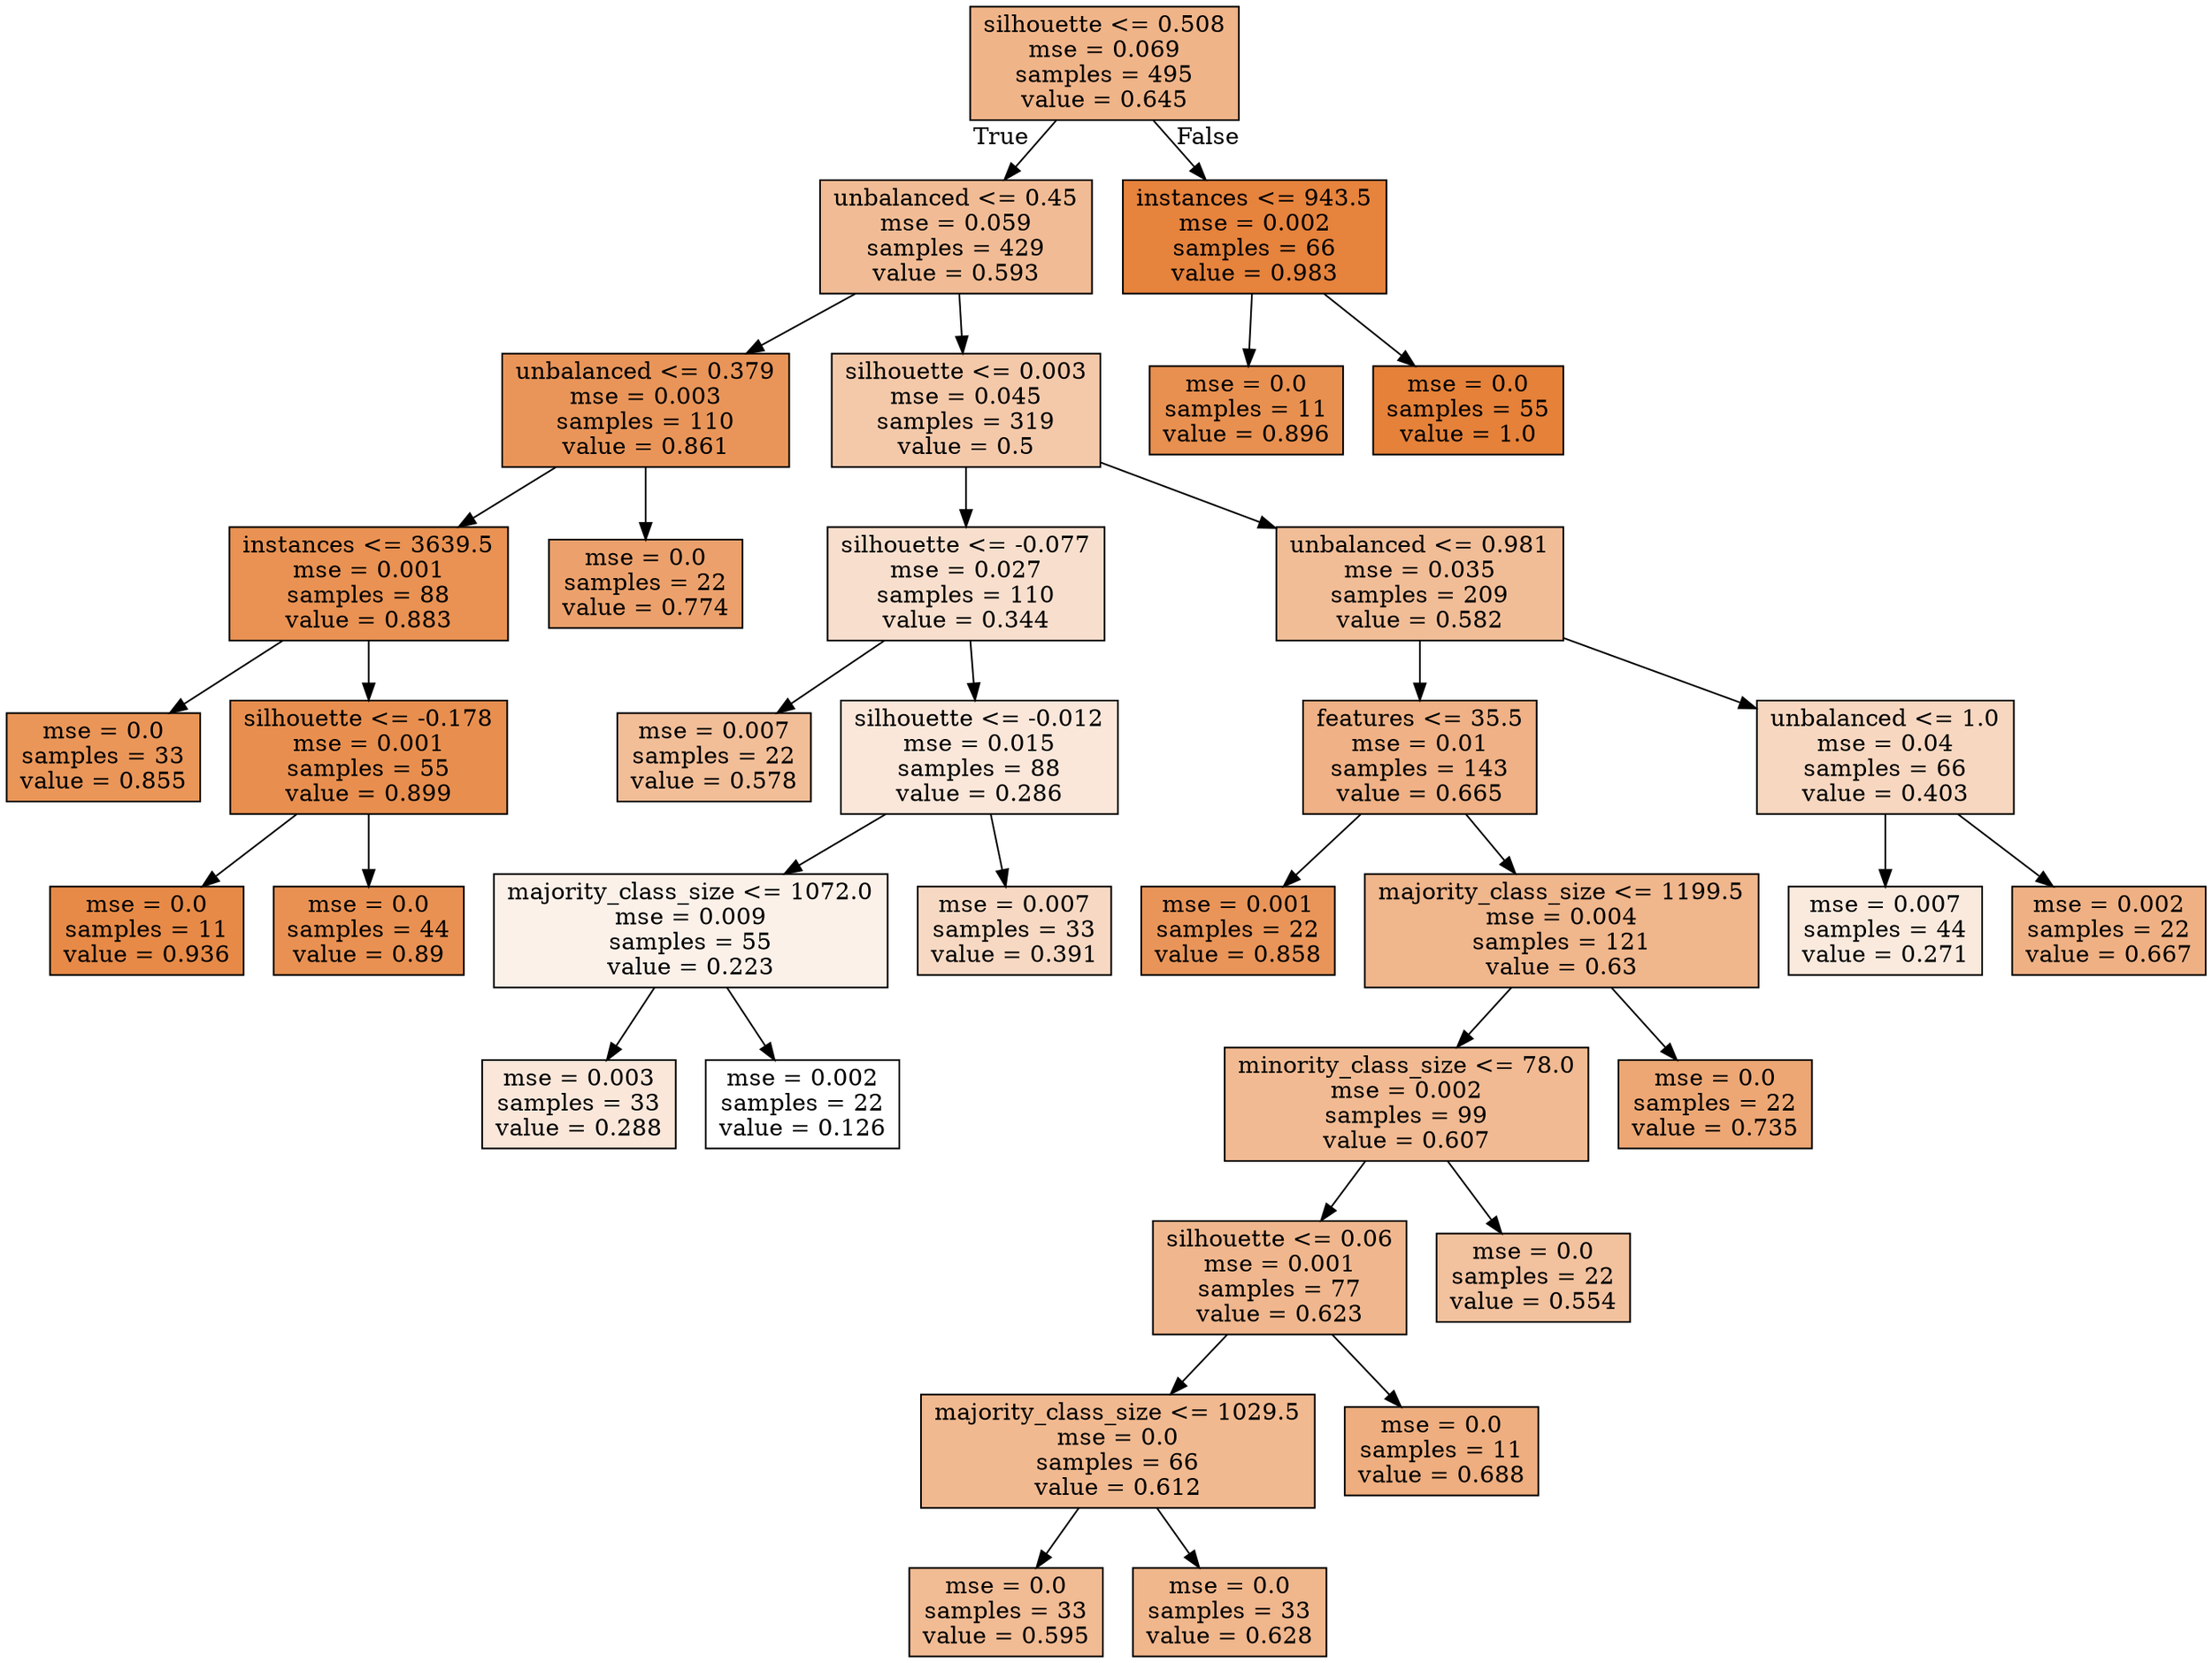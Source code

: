 digraph Tree {
node [shape=box, style="filled", color="black"] ;
0 [label="silhouette <= 0.508\nmse = 0.069\nsamples = 495\nvalue = 0.645", fillcolor="#e5813997"] ;
1 [label="unbalanced <= 0.45\nmse = 0.059\nsamples = 429\nvalue = 0.593", fillcolor="#e5813988"] ;
0 -> 1 [labeldistance=2.5, labelangle=45, headlabel="True"] ;
2 [label="unbalanced <= 0.379\nmse = 0.003\nsamples = 110\nvalue = 0.861", fillcolor="#e58139d6"] ;
1 -> 2 ;
3 [label="instances <= 3639.5\nmse = 0.001\nsamples = 88\nvalue = 0.883", fillcolor="#e58139dd"] ;
2 -> 3 ;
4 [label="mse = 0.0\nsamples = 33\nvalue = 0.855", fillcolor="#e58139d5"] ;
3 -> 4 ;
5 [label="silhouette <= -0.178\nmse = 0.001\nsamples = 55\nvalue = 0.899", fillcolor="#e58139e2"] ;
3 -> 5 ;
6 [label="mse = 0.0\nsamples = 11\nvalue = 0.936", fillcolor="#e58139ec"] ;
5 -> 6 ;
7 [label="mse = 0.0\nsamples = 44\nvalue = 0.89", fillcolor="#e58139df"] ;
5 -> 7 ;
8 [label="mse = 0.0\nsamples = 22\nvalue = 0.774", fillcolor="#e58139bd"] ;
2 -> 8 ;
9 [label="silhouette <= 0.003\nmse = 0.045\nsamples = 319\nvalue = 0.5", fillcolor="#e581396d"] ;
1 -> 9 ;
10 [label="silhouette <= -0.077\nmse = 0.027\nsamples = 110\nvalue = 0.344", fillcolor="#e5813940"] ;
9 -> 10 ;
11 [label="mse = 0.007\nsamples = 22\nvalue = 0.578", fillcolor="#e5813984"] ;
10 -> 11 ;
12 [label="silhouette <= -0.012\nmse = 0.015\nsamples = 88\nvalue = 0.286", fillcolor="#e581392f"] ;
10 -> 12 ;
13 [label="majority_class_size <= 1072.0\nmse = 0.009\nsamples = 55\nvalue = 0.223", fillcolor="#e581391c"] ;
12 -> 13 ;
14 [label="mse = 0.003\nsamples = 33\nvalue = 0.288", fillcolor="#e581392f"] ;
13 -> 14 ;
15 [label="mse = 0.002\nsamples = 22\nvalue = 0.126", fillcolor="#e5813900"] ;
13 -> 15 ;
16 [label="mse = 0.007\nsamples = 33\nvalue = 0.391", fillcolor="#e581394d"] ;
12 -> 16 ;
17 [label="unbalanced <= 0.981\nmse = 0.035\nsamples = 209\nvalue = 0.582", fillcolor="#e5813985"] ;
9 -> 17 ;
18 [label="features <= 35.5\nmse = 0.01\nsamples = 143\nvalue = 0.665", fillcolor="#e581399d"] ;
17 -> 18 ;
19 [label="mse = 0.001\nsamples = 22\nvalue = 0.858", fillcolor="#e58139d6"] ;
18 -> 19 ;
20 [label="majority_class_size <= 1199.5\nmse = 0.004\nsamples = 121\nvalue = 0.63", fillcolor="#e5813993"] ;
18 -> 20 ;
21 [label="minority_class_size <= 78.0\nmse = 0.002\nsamples = 99\nvalue = 0.607", fillcolor="#e581398c"] ;
20 -> 21 ;
22 [label="silhouette <= 0.06\nmse = 0.001\nsamples = 77\nvalue = 0.623", fillcolor="#e5813991"] ;
21 -> 22 ;
23 [label="majority_class_size <= 1029.5\nmse = 0.0\nsamples = 66\nvalue = 0.612", fillcolor="#e581398e"] ;
22 -> 23 ;
24 [label="mse = 0.0\nsamples = 33\nvalue = 0.595", fillcolor="#e5813989"] ;
23 -> 24 ;
25 [label="mse = 0.0\nsamples = 33\nvalue = 0.628", fillcolor="#e5813993"] ;
23 -> 25 ;
26 [label="mse = 0.0\nsamples = 11\nvalue = 0.688", fillcolor="#e58139a4"] ;
22 -> 26 ;
27 [label="mse = 0.0\nsamples = 22\nvalue = 0.554", fillcolor="#e581397d"] ;
21 -> 27 ;
28 [label="mse = 0.0\nsamples = 22\nvalue = 0.735", fillcolor="#e58139b2"] ;
20 -> 28 ;
29 [label="unbalanced <= 1.0\nmse = 0.04\nsamples = 66\nvalue = 0.403", fillcolor="#e5813951"] ;
17 -> 29 ;
30 [label="mse = 0.007\nsamples = 44\nvalue = 0.271", fillcolor="#e581392a"] ;
29 -> 30 ;
31 [label="mse = 0.002\nsamples = 22\nvalue = 0.667", fillcolor="#e581399e"] ;
29 -> 31 ;
32 [label="instances <= 943.5\nmse = 0.002\nsamples = 66\nvalue = 0.983", fillcolor="#e58139fa"] ;
0 -> 32 [labeldistance=2.5, labelangle=-45, headlabel="False"] ;
33 [label="mse = 0.0\nsamples = 11\nvalue = 0.896", fillcolor="#e58139e1"] ;
32 -> 33 ;
34 [label="mse = 0.0\nsamples = 55\nvalue = 1.0", fillcolor="#e58139ff"] ;
32 -> 34 ;
}